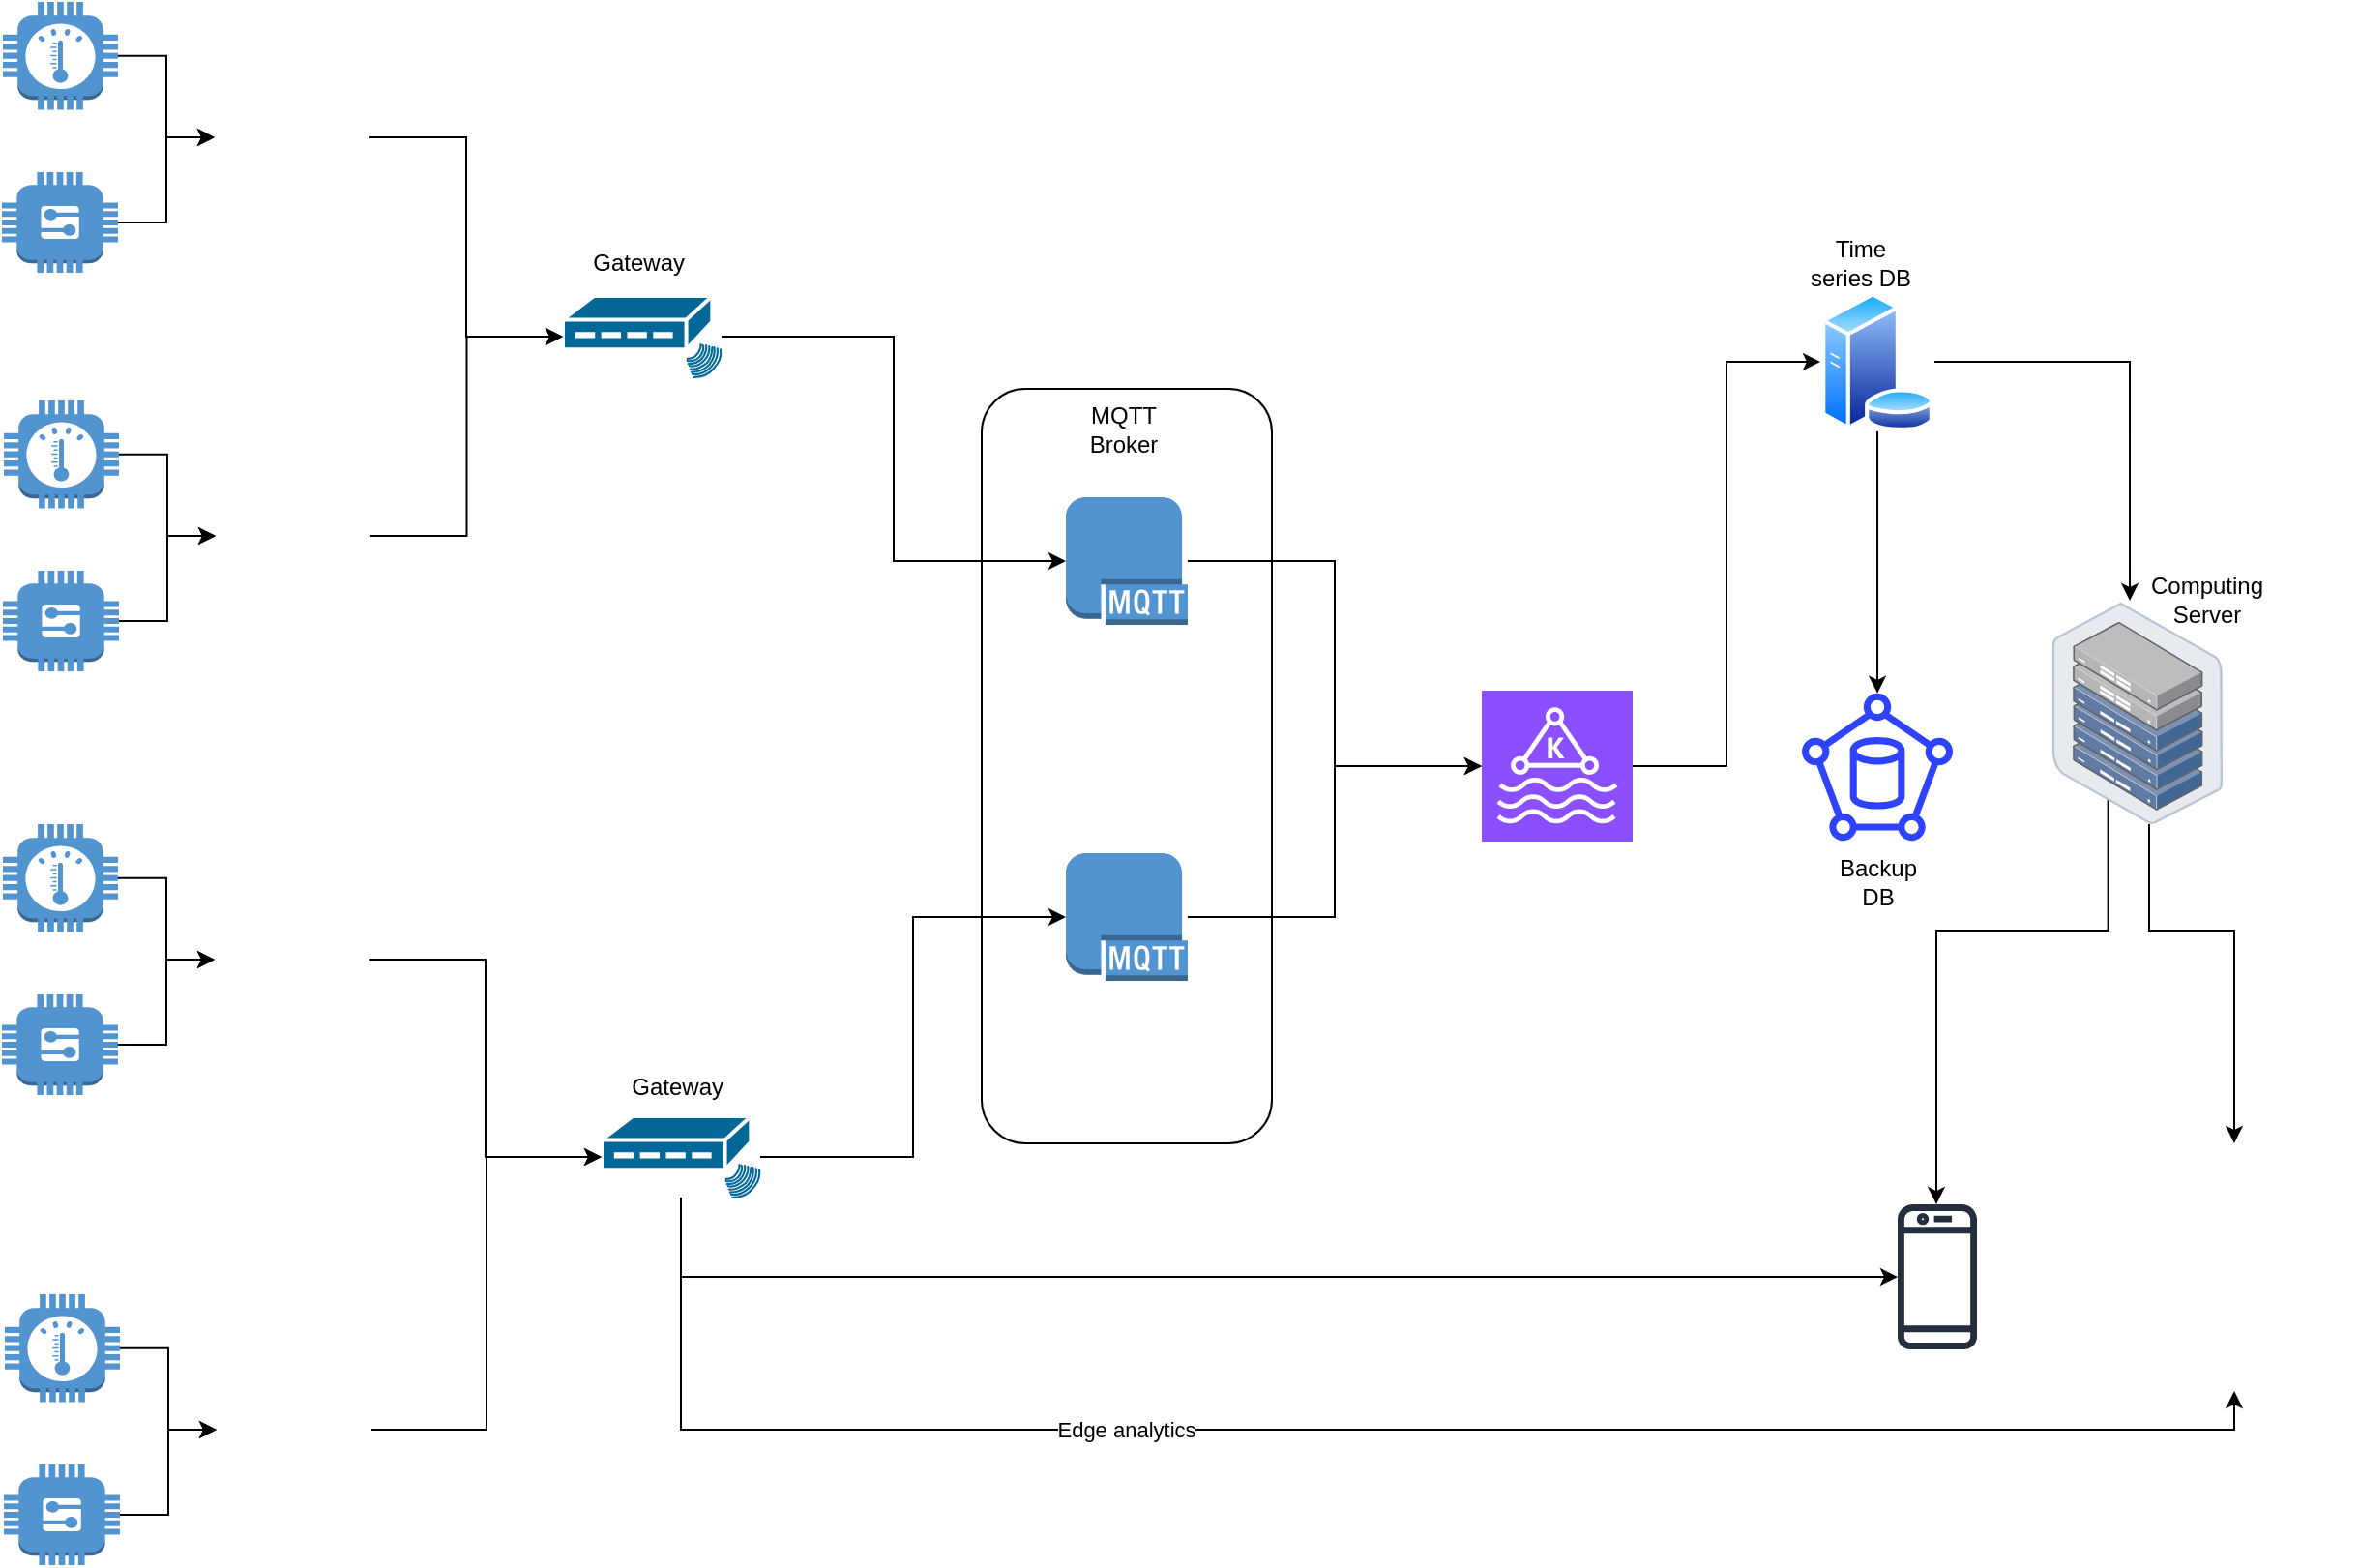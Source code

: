 <mxfile version="22.1.4" type="github">
  <diagram name="Page-1" id="D1KWsUhvGi-13Org68C8">
    <mxGraphModel dx="1805" dy="525" grid="1" gridSize="10" guides="1" tooltips="1" connect="1" arrows="1" fold="1" page="1" pageScale="1" pageWidth="850" pageHeight="1100" math="0" shadow="0">
      <root>
        <mxCell id="0" />
        <mxCell id="1" parent="0" />
        <mxCell id="LfplTYUUEJtRehGg-FaP-46" value="" style="rounded=1;whiteSpace=wrap;html=1;" vertex="1" parent="1">
          <mxGeometry x="166.5" y="350" width="150" height="390" as="geometry" />
        </mxCell>
        <mxCell id="LfplTYUUEJtRehGg-FaP-48" style="edgeStyle=orthogonalEdgeStyle;rounded=0;orthogonalLoop=1;jettySize=auto;html=1;entryX=0;entryY=0.5;entryDx=0;entryDy=0;entryPerimeter=0;" edge="1" parent="1" source="LfplTYUUEJtRehGg-FaP-1" target="LfplTYUUEJtRehGg-FaP-5">
          <mxGeometry relative="1" as="geometry">
            <mxPoint x="420" y="550" as="targetPoint" />
          </mxGeometry>
        </mxCell>
        <mxCell id="LfplTYUUEJtRehGg-FaP-1" value="" style="outlineConnect=0;dashed=0;verticalLabelPosition=bottom;verticalAlign=top;align=center;html=1;shape=mxgraph.aws3.mqtt_protocol;fillColor=#5294CF;gradientColor=none;" vertex="1" parent="1">
          <mxGeometry x="210" y="406" width="63" height="66" as="geometry" />
        </mxCell>
        <mxCell id="LfplTYUUEJtRehGg-FaP-4" value="" style="outlineConnect=0;dashed=0;verticalLabelPosition=bottom;verticalAlign=top;align=center;html=1;shape=mxgraph.aws3.mqtt_protocol;fillColor=#5294CF;gradientColor=none;" vertex="1" parent="1">
          <mxGeometry x="210" y="590" width="63" height="66" as="geometry" />
        </mxCell>
        <mxCell id="LfplTYUUEJtRehGg-FaP-51" style="edgeStyle=orthogonalEdgeStyle;rounded=0;orthogonalLoop=1;jettySize=auto;html=1;entryX=0;entryY=0.5;entryDx=0;entryDy=0;" edge="1" parent="1" source="LfplTYUUEJtRehGg-FaP-5" target="LfplTYUUEJtRehGg-FaP-6">
          <mxGeometry relative="1" as="geometry" />
        </mxCell>
        <mxCell id="LfplTYUUEJtRehGg-FaP-5" value="" style="sketch=0;points=[[0,0,0],[0.25,0,0],[0.5,0,0],[0.75,0,0],[1,0,0],[0,1,0],[0.25,1,0],[0.5,1,0],[0.75,1,0],[1,1,0],[0,0.25,0],[0,0.5,0],[0,0.75,0],[1,0.25,0],[1,0.5,0],[1,0.75,0]];outlineConnect=0;fontColor=#232F3E;fillColor=#8C4FFF;strokeColor=#ffffff;dashed=0;verticalLabelPosition=bottom;verticalAlign=top;align=center;html=1;fontSize=12;fontStyle=0;aspect=fixed;shape=mxgraph.aws4.resourceIcon;resIcon=mxgraph.aws4.managed_streaming_for_kafka;" vertex="1" parent="1">
          <mxGeometry x="425" y="506" width="78" height="78" as="geometry" />
        </mxCell>
        <mxCell id="LfplTYUUEJtRehGg-FaP-54" style="edgeStyle=orthogonalEdgeStyle;rounded=0;orthogonalLoop=1;jettySize=auto;html=1;" edge="1" parent="1" source="LfplTYUUEJtRehGg-FaP-6" target="LfplTYUUEJtRehGg-FaP-53">
          <mxGeometry relative="1" as="geometry" />
        </mxCell>
        <mxCell id="LfplTYUUEJtRehGg-FaP-6" value="" style="image;aspect=fixed;perimeter=ellipsePerimeter;html=1;align=center;shadow=0;dashed=0;spacingTop=3;image=img/lib/active_directory/database_server.svg;" vertex="1" parent="1">
          <mxGeometry x="600" y="300" width="59.04" height="72" as="geometry" />
        </mxCell>
        <mxCell id="LfplTYUUEJtRehGg-FaP-58" style="edgeStyle=orthogonalEdgeStyle;rounded=0;orthogonalLoop=1;jettySize=auto;html=1;" edge="1" parent="1" target="LfplTYUUEJtRehGg-FaP-8">
          <mxGeometry relative="1" as="geometry">
            <mxPoint x="748.8" y="516.199" as="sourcePoint" />
            <mxPoint x="659.043" y="760.003" as="targetPoint" />
            <Array as="points">
              <mxPoint x="749" y="630" />
              <mxPoint x="660" y="630" />
              <mxPoint x="660" y="824" />
            </Array>
          </mxGeometry>
        </mxCell>
        <mxCell id="LfplTYUUEJtRehGg-FaP-60" style="edgeStyle=orthogonalEdgeStyle;rounded=0;orthogonalLoop=1;jettySize=auto;html=1;" edge="1" parent="1" source="LfplTYUUEJtRehGg-FaP-7" target="LfplTYUUEJtRehGg-FaP-11">
          <mxGeometry relative="1" as="geometry">
            <Array as="points">
              <mxPoint x="770" y="630" />
              <mxPoint x="814" y="630" />
            </Array>
          </mxGeometry>
        </mxCell>
        <mxCell id="LfplTYUUEJtRehGg-FaP-7" value="" style="image;points=[];aspect=fixed;html=1;align=center;shadow=0;dashed=0;image=img/lib/allied_telesis/storage/Datacenter_Server_Half_Rack_ToR.svg;" vertex="1" parent="1">
          <mxGeometry x="719.8" y="460.4" width="88.2" height="114.6" as="geometry" />
        </mxCell>
        <mxCell id="LfplTYUUEJtRehGg-FaP-8" value="" style="sketch=0;outlineConnect=0;fontColor=#232F3E;gradientColor=none;fillColor=#232F3D;strokeColor=none;dashed=0;verticalLabelPosition=bottom;verticalAlign=top;align=center;html=1;fontSize=12;fontStyle=0;aspect=fixed;pointerEvents=1;shape=mxgraph.aws4.mobile_client;" vertex="1" parent="1">
          <mxGeometry x="640" y="770" width="41" height="78" as="geometry" />
        </mxCell>
        <mxCell id="LfplTYUUEJtRehGg-FaP-11" value="" style="shape=image;html=1;verticalAlign=top;verticalLabelPosition=bottom;labelBackgroundColor=#ffffff;imageAspect=0;aspect=fixed;image=https://cdn0.iconfinder.com/data/icons/devices-42/512/Normal_LCD-128.png" vertex="1" parent="1">
          <mxGeometry x="750" y="740" width="128" height="128" as="geometry" />
        </mxCell>
        <mxCell id="LfplTYUUEJtRehGg-FaP-16" style="edgeStyle=orthogonalEdgeStyle;rounded=0;orthogonalLoop=1;jettySize=auto;html=1;" edge="1" parent="1" source="LfplTYUUEJtRehGg-FaP-12" target="LfplTYUUEJtRehGg-FaP-14">
          <mxGeometry relative="1" as="geometry" />
        </mxCell>
        <mxCell id="LfplTYUUEJtRehGg-FaP-12" value="" style="outlineConnect=0;dashed=0;verticalLabelPosition=bottom;verticalAlign=top;align=center;html=1;shape=mxgraph.aws3.thermostat;fillColor=#5294CF;gradientColor=none;" vertex="1" parent="1">
          <mxGeometry x="-339.5" y="150" width="59.5" height="55.75" as="geometry" />
        </mxCell>
        <mxCell id="LfplTYUUEJtRehGg-FaP-20" style="edgeStyle=orthogonalEdgeStyle;rounded=0;orthogonalLoop=1;jettySize=auto;html=1;" edge="1" parent="1" source="LfplTYUUEJtRehGg-FaP-13" target="LfplTYUUEJtRehGg-FaP-14">
          <mxGeometry relative="1" as="geometry" />
        </mxCell>
        <mxCell id="LfplTYUUEJtRehGg-FaP-13" value="" style="outlineConnect=0;dashed=0;verticalLabelPosition=bottom;verticalAlign=top;align=center;html=1;shape=mxgraph.aws3.generic;fillColor=#5294CF;gradientColor=none;" vertex="1" parent="1">
          <mxGeometry x="-340" y="238" width="60" height="52" as="geometry" />
        </mxCell>
        <mxCell id="LfplTYUUEJtRehGg-FaP-14" value="" style="shape=image;html=1;verticalAlign=top;verticalLabelPosition=bottom;labelBackgroundColor=#ffffff;imageAspect=0;aspect=fixed;image=https://cdn2.iconfinder.com/data/icons/electronic-13/480/3-electronic-arduino-chipset-icon-2-128.png" vertex="1" parent="1">
          <mxGeometry x="-230" y="180" width="80" height="80" as="geometry" />
        </mxCell>
        <mxCell id="LfplTYUUEJtRehGg-FaP-61" style="edgeStyle=orthogonalEdgeStyle;rounded=0;orthogonalLoop=1;jettySize=auto;html=1;" edge="1" parent="1" source="LfplTYUUEJtRehGg-FaP-15" target="LfplTYUUEJtRehGg-FaP-8">
          <mxGeometry relative="1" as="geometry">
            <Array as="points">
              <mxPoint x="11" y="809" />
            </Array>
          </mxGeometry>
        </mxCell>
        <mxCell id="LfplTYUUEJtRehGg-FaP-63" style="edgeStyle=orthogonalEdgeStyle;rounded=0;orthogonalLoop=1;jettySize=auto;html=1;entryX=0.5;entryY=1;entryDx=0;entryDy=0;" edge="1" parent="1" source="LfplTYUUEJtRehGg-FaP-15" target="LfplTYUUEJtRehGg-FaP-11">
          <mxGeometry relative="1" as="geometry">
            <Array as="points">
              <mxPoint x="11" y="888" />
              <mxPoint x="814" y="888" />
            </Array>
          </mxGeometry>
        </mxCell>
        <mxCell id="LfplTYUUEJtRehGg-FaP-65" value="Edge analytics" style="edgeLabel;html=1;align=center;verticalAlign=middle;resizable=0;points=[];" vertex="1" connectable="0" parent="LfplTYUUEJtRehGg-FaP-63">
          <mxGeometry x="-0.251" y="-5" relative="1" as="geometry">
            <mxPoint x="-3" y="-5" as="offset" />
          </mxGeometry>
        </mxCell>
        <mxCell id="LfplTYUUEJtRehGg-FaP-15" value="" style="shape=mxgraph.cisco.modems_and_phones.rf_modem;html=1;pointerEvents=1;dashed=0;fillColor=#036897;strokeColor=#ffffff;strokeWidth=2;verticalLabelPosition=bottom;verticalAlign=top;align=center;outlineConnect=0;" vertex="1" parent="1">
          <mxGeometry x="-30" y="726" width="82" height="42" as="geometry" />
        </mxCell>
        <mxCell id="LfplTYUUEJtRehGg-FaP-21" style="edgeStyle=orthogonalEdgeStyle;rounded=0;orthogonalLoop=1;jettySize=auto;html=1;" edge="1" source="LfplTYUUEJtRehGg-FaP-22" target="LfplTYUUEJtRehGg-FaP-25" parent="1">
          <mxGeometry relative="1" as="geometry" />
        </mxCell>
        <mxCell id="LfplTYUUEJtRehGg-FaP-22" value="" style="outlineConnect=0;dashed=0;verticalLabelPosition=bottom;verticalAlign=top;align=center;html=1;shape=mxgraph.aws3.thermostat;fillColor=#5294CF;gradientColor=none;" vertex="1" parent="1">
          <mxGeometry x="-339" y="356" width="59.5" height="55.75" as="geometry" />
        </mxCell>
        <mxCell id="LfplTYUUEJtRehGg-FaP-23" style="edgeStyle=orthogonalEdgeStyle;rounded=0;orthogonalLoop=1;jettySize=auto;html=1;" edge="1" source="LfplTYUUEJtRehGg-FaP-24" target="LfplTYUUEJtRehGg-FaP-25" parent="1">
          <mxGeometry relative="1" as="geometry" />
        </mxCell>
        <mxCell id="LfplTYUUEJtRehGg-FaP-24" value="" style="outlineConnect=0;dashed=0;verticalLabelPosition=bottom;verticalAlign=top;align=center;html=1;shape=mxgraph.aws3.generic;fillColor=#5294CF;gradientColor=none;" vertex="1" parent="1">
          <mxGeometry x="-339.5" y="444" width="60" height="52" as="geometry" />
        </mxCell>
        <mxCell id="LfplTYUUEJtRehGg-FaP-25" value="" style="shape=image;html=1;verticalAlign=top;verticalLabelPosition=bottom;labelBackgroundColor=#ffffff;imageAspect=0;aspect=fixed;image=https://cdn2.iconfinder.com/data/icons/electronic-13/480/3-electronic-arduino-chipset-icon-2-128.png" vertex="1" parent="1">
          <mxGeometry x="-229.5" y="386" width="80" height="80" as="geometry" />
        </mxCell>
        <mxCell id="LfplTYUUEJtRehGg-FaP-26" style="edgeStyle=orthogonalEdgeStyle;rounded=0;orthogonalLoop=1;jettySize=auto;html=1;" edge="1" source="LfplTYUUEJtRehGg-FaP-27" target="LfplTYUUEJtRehGg-FaP-30" parent="1">
          <mxGeometry relative="1" as="geometry" />
        </mxCell>
        <mxCell id="LfplTYUUEJtRehGg-FaP-27" value="" style="outlineConnect=0;dashed=0;verticalLabelPosition=bottom;verticalAlign=top;align=center;html=1;shape=mxgraph.aws3.thermostat;fillColor=#5294CF;gradientColor=none;" vertex="1" parent="1">
          <mxGeometry x="-338.5" y="818" width="59.5" height="55.75" as="geometry" />
        </mxCell>
        <mxCell id="LfplTYUUEJtRehGg-FaP-28" style="edgeStyle=orthogonalEdgeStyle;rounded=0;orthogonalLoop=1;jettySize=auto;html=1;" edge="1" source="LfplTYUUEJtRehGg-FaP-29" target="LfplTYUUEJtRehGg-FaP-30" parent="1">
          <mxGeometry relative="1" as="geometry" />
        </mxCell>
        <mxCell id="LfplTYUUEJtRehGg-FaP-29" value="" style="outlineConnect=0;dashed=0;verticalLabelPosition=bottom;verticalAlign=top;align=center;html=1;shape=mxgraph.aws3.generic;fillColor=#5294CF;gradientColor=none;" vertex="1" parent="1">
          <mxGeometry x="-339" y="906" width="60" height="52" as="geometry" />
        </mxCell>
        <mxCell id="LfplTYUUEJtRehGg-FaP-30" value="" style="shape=image;html=1;verticalAlign=top;verticalLabelPosition=bottom;labelBackgroundColor=#ffffff;imageAspect=0;aspect=fixed;image=https://cdn2.iconfinder.com/data/icons/electronic-13/480/3-electronic-arduino-chipset-icon-2-128.png" vertex="1" parent="1">
          <mxGeometry x="-229" y="848" width="80" height="80" as="geometry" />
        </mxCell>
        <mxCell id="LfplTYUUEJtRehGg-FaP-32" value="" style="shape=mxgraph.cisco.modems_and_phones.rf_modem;html=1;pointerEvents=1;dashed=0;fillColor=#036897;strokeColor=#ffffff;strokeWidth=2;verticalLabelPosition=bottom;verticalAlign=top;align=center;outlineConnect=0;" vertex="1" parent="1">
          <mxGeometry x="-50" y="302" width="82" height="42" as="geometry" />
        </mxCell>
        <mxCell id="LfplTYUUEJtRehGg-FaP-34" style="edgeStyle=orthogonalEdgeStyle;rounded=0;orthogonalLoop=1;jettySize=auto;html=1;" edge="1" source="LfplTYUUEJtRehGg-FaP-35" target="LfplTYUUEJtRehGg-FaP-38" parent="1">
          <mxGeometry relative="1" as="geometry" />
        </mxCell>
        <mxCell id="LfplTYUUEJtRehGg-FaP-35" value="" style="outlineConnect=0;dashed=0;verticalLabelPosition=bottom;verticalAlign=top;align=center;html=1;shape=mxgraph.aws3.thermostat;fillColor=#5294CF;gradientColor=none;" vertex="1" parent="1">
          <mxGeometry x="-339.5" y="575" width="59.5" height="55.75" as="geometry" />
        </mxCell>
        <mxCell id="LfplTYUUEJtRehGg-FaP-36" style="edgeStyle=orthogonalEdgeStyle;rounded=0;orthogonalLoop=1;jettySize=auto;html=1;" edge="1" source="LfplTYUUEJtRehGg-FaP-37" target="LfplTYUUEJtRehGg-FaP-38" parent="1">
          <mxGeometry relative="1" as="geometry" />
        </mxCell>
        <mxCell id="LfplTYUUEJtRehGg-FaP-37" value="" style="outlineConnect=0;dashed=0;verticalLabelPosition=bottom;verticalAlign=top;align=center;html=1;shape=mxgraph.aws3.generic;fillColor=#5294CF;gradientColor=none;" vertex="1" parent="1">
          <mxGeometry x="-340" y="663" width="60" height="52" as="geometry" />
        </mxCell>
        <mxCell id="LfplTYUUEJtRehGg-FaP-38" value="" style="shape=image;html=1;verticalAlign=top;verticalLabelPosition=bottom;labelBackgroundColor=#ffffff;imageAspect=0;aspect=fixed;image=https://cdn2.iconfinder.com/data/icons/electronic-13/480/3-electronic-arduino-chipset-icon-2-128.png" vertex="1" parent="1">
          <mxGeometry x="-230" y="605" width="80" height="80" as="geometry" />
        </mxCell>
        <mxCell id="LfplTYUUEJtRehGg-FaP-39" style="edgeStyle=orthogonalEdgeStyle;rounded=0;orthogonalLoop=1;jettySize=auto;html=1;entryX=0;entryY=0.5;entryDx=0;entryDy=0;entryPerimeter=0;" edge="1" parent="1" source="LfplTYUUEJtRehGg-FaP-14" target="LfplTYUUEJtRehGg-FaP-32">
          <mxGeometry relative="1" as="geometry" />
        </mxCell>
        <mxCell id="LfplTYUUEJtRehGg-FaP-41" style="edgeStyle=orthogonalEdgeStyle;rounded=0;orthogonalLoop=1;jettySize=auto;html=1;entryX=0;entryY=0.5;entryDx=0;entryDy=0;entryPerimeter=0;" edge="1" parent="1" source="LfplTYUUEJtRehGg-FaP-25" target="LfplTYUUEJtRehGg-FaP-32">
          <mxGeometry relative="1" as="geometry" />
        </mxCell>
        <mxCell id="LfplTYUUEJtRehGg-FaP-42" style="edgeStyle=orthogonalEdgeStyle;rounded=0;orthogonalLoop=1;jettySize=auto;html=1;entryX=0;entryY=0.5;entryDx=0;entryDy=0;entryPerimeter=0;" edge="1" parent="1" source="LfplTYUUEJtRehGg-FaP-38" target="LfplTYUUEJtRehGg-FaP-15">
          <mxGeometry relative="1" as="geometry" />
        </mxCell>
        <mxCell id="LfplTYUUEJtRehGg-FaP-43" style="edgeStyle=orthogonalEdgeStyle;rounded=0;orthogonalLoop=1;jettySize=auto;html=1;entryX=0;entryY=0.5;entryDx=0;entryDy=0;entryPerimeter=0;" edge="1" parent="1" source="LfplTYUUEJtRehGg-FaP-30" target="LfplTYUUEJtRehGg-FaP-15">
          <mxGeometry relative="1" as="geometry" />
        </mxCell>
        <mxCell id="LfplTYUUEJtRehGg-FaP-44" style="edgeStyle=orthogonalEdgeStyle;rounded=0;orthogonalLoop=1;jettySize=auto;html=1;entryX=0;entryY=0.5;entryDx=0;entryDy=0;entryPerimeter=0;" edge="1" parent="1" source="LfplTYUUEJtRehGg-FaP-32" target="LfplTYUUEJtRehGg-FaP-1">
          <mxGeometry relative="1" as="geometry" />
        </mxCell>
        <mxCell id="LfplTYUUEJtRehGg-FaP-45" style="edgeStyle=orthogonalEdgeStyle;rounded=0;orthogonalLoop=1;jettySize=auto;html=1;entryX=0;entryY=0.5;entryDx=0;entryDy=0;entryPerimeter=0;" edge="1" parent="1" source="LfplTYUUEJtRehGg-FaP-15" target="LfplTYUUEJtRehGg-FaP-4">
          <mxGeometry relative="1" as="geometry" />
        </mxCell>
        <mxCell id="LfplTYUUEJtRehGg-FaP-47" style="edgeStyle=orthogonalEdgeStyle;rounded=0;orthogonalLoop=1;jettySize=auto;html=1;entryX=0;entryY=0.5;entryDx=0;entryDy=0;entryPerimeter=0;" edge="1" parent="1" source="LfplTYUUEJtRehGg-FaP-4" target="LfplTYUUEJtRehGg-FaP-5">
          <mxGeometry relative="1" as="geometry" />
        </mxCell>
        <mxCell id="LfplTYUUEJtRehGg-FaP-52" style="edgeStyle=orthogonalEdgeStyle;rounded=0;orthogonalLoop=1;jettySize=auto;html=1;entryX=0.456;entryY=-0.008;entryDx=0;entryDy=0;entryPerimeter=0;" edge="1" parent="1" source="LfplTYUUEJtRehGg-FaP-6" target="LfplTYUUEJtRehGg-FaP-7">
          <mxGeometry relative="1" as="geometry" />
        </mxCell>
        <mxCell id="LfplTYUUEJtRehGg-FaP-53" value="" style="sketch=0;outlineConnect=0;fillColor=#2E43FF;strokeColor=#6c8ebf;dashed=0;verticalLabelPosition=bottom;verticalAlign=top;align=center;html=1;fontSize=12;fontStyle=0;aspect=fixed;pointerEvents=1;shape=mxgraph.aws4.backup_database;" vertex="1" parent="1">
          <mxGeometry x="590.52" y="507" width="78" height="77" as="geometry" />
        </mxCell>
        <mxCell id="LfplTYUUEJtRehGg-FaP-66" value="MQTT Broker" style="text;strokeColor=none;align=center;fillColor=none;html=1;verticalAlign=middle;whiteSpace=wrap;rounded=0;" vertex="1" parent="1">
          <mxGeometry x="210" y="356" width="60" height="30" as="geometry" />
        </mxCell>
        <mxCell id="LfplTYUUEJtRehGg-FaP-67" value="Gateway&amp;nbsp;" style="text;strokeColor=none;align=center;fillColor=none;html=1;verticalAlign=middle;whiteSpace=wrap;rounded=0;" vertex="1" parent="1">
          <mxGeometry x="-19" y="696" width="60" height="30" as="geometry" />
        </mxCell>
        <mxCell id="LfplTYUUEJtRehGg-FaP-68" value="Gateway&amp;nbsp;" style="text;strokeColor=none;align=center;fillColor=none;html=1;verticalAlign=middle;whiteSpace=wrap;rounded=0;" vertex="1" parent="1">
          <mxGeometry x="-39" y="270" width="60" height="30" as="geometry" />
        </mxCell>
        <mxCell id="LfplTYUUEJtRehGg-FaP-69" value="Time series DB" style="text;strokeColor=none;align=center;fillColor=none;html=1;verticalAlign=middle;whiteSpace=wrap;rounded=0;" vertex="1" parent="1">
          <mxGeometry x="590.52" y="270" width="60" height="30" as="geometry" />
        </mxCell>
        <mxCell id="LfplTYUUEJtRehGg-FaP-70" value="Backup DB" style="text;strokeColor=none;align=center;fillColor=none;html=1;verticalAlign=middle;whiteSpace=wrap;rounded=0;" vertex="1" parent="1">
          <mxGeometry x="600" y="590" width="60" height="30" as="geometry" />
        </mxCell>
        <mxCell id="LfplTYUUEJtRehGg-FaP-71" value="Computing Server" style="text;strokeColor=none;align=center;fillColor=none;html=1;verticalAlign=middle;whiteSpace=wrap;rounded=0;" vertex="1" parent="1">
          <mxGeometry x="770" y="444" width="60" height="30" as="geometry" />
        </mxCell>
      </root>
    </mxGraphModel>
  </diagram>
</mxfile>
